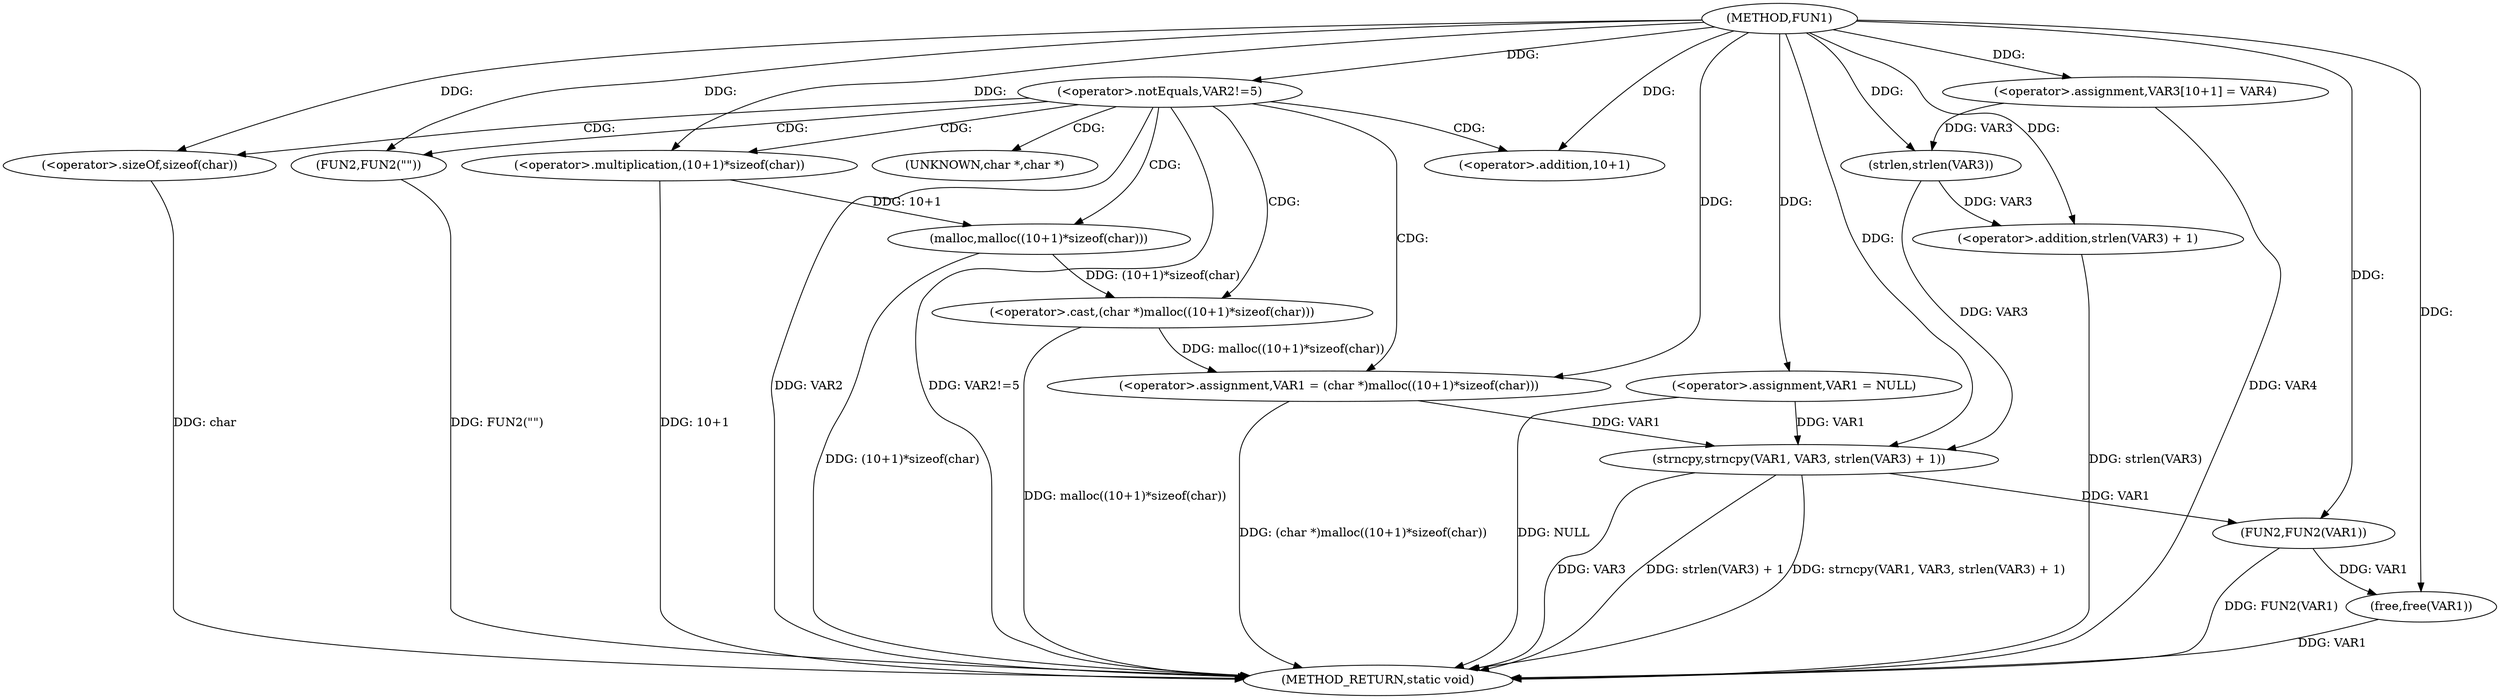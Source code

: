digraph FUN1 {  
"1000100" [label = "(METHOD,FUN1)" ]
"1000142" [label = "(METHOD_RETURN,static void)" ]
"1000103" [label = "(<operator>.assignment,VAR1 = NULL)" ]
"1000107" [label = "(<operator>.notEquals,VAR2!=5)" ]
"1000111" [label = "(FUN2,FUN2(\"\"))" ]
"1000115" [label = "(<operator>.assignment,VAR1 = (char *)malloc((10+1)*sizeof(char)))" ]
"1000117" [label = "(<operator>.cast,(char *)malloc((10+1)*sizeof(char)))" ]
"1000119" [label = "(malloc,malloc((10+1)*sizeof(char)))" ]
"1000120" [label = "(<operator>.multiplication,(10+1)*sizeof(char))" ]
"1000121" [label = "(<operator>.addition,10+1)" ]
"1000124" [label = "(<operator>.sizeOf,sizeof(char))" ]
"1000128" [label = "(<operator>.assignment,VAR3[10+1] = VAR4)" ]
"1000131" [label = "(strncpy,strncpy(VAR1, VAR3, strlen(VAR3) + 1))" ]
"1000134" [label = "(<operator>.addition,strlen(VAR3) + 1)" ]
"1000135" [label = "(strlen,strlen(VAR3))" ]
"1000138" [label = "(FUN2,FUN2(VAR1))" ]
"1000140" [label = "(free,free(VAR1))" ]
"1000118" [label = "(UNKNOWN,char *,char *)" ]
  "1000115" -> "1000142"  [ label = "DDG: (char *)malloc((10+1)*sizeof(char))"] 
  "1000128" -> "1000142"  [ label = "DDG: VAR4"] 
  "1000124" -> "1000142"  [ label = "DDG: char"] 
  "1000107" -> "1000142"  [ label = "DDG: VAR2"] 
  "1000107" -> "1000142"  [ label = "DDG: VAR2!=5"] 
  "1000103" -> "1000142"  [ label = "DDG: NULL"] 
  "1000140" -> "1000142"  [ label = "DDG: VAR1"] 
  "1000131" -> "1000142"  [ label = "DDG: VAR3"] 
  "1000117" -> "1000142"  [ label = "DDG: malloc((10+1)*sizeof(char))"] 
  "1000111" -> "1000142"  [ label = "DDG: FUN2(\"\")"] 
  "1000131" -> "1000142"  [ label = "DDG: strlen(VAR3) + 1"] 
  "1000120" -> "1000142"  [ label = "DDG: 10+1"] 
  "1000134" -> "1000142"  [ label = "DDG: strlen(VAR3)"] 
  "1000119" -> "1000142"  [ label = "DDG: (10+1)*sizeof(char)"] 
  "1000138" -> "1000142"  [ label = "DDG: FUN2(VAR1)"] 
  "1000131" -> "1000142"  [ label = "DDG: strncpy(VAR1, VAR3, strlen(VAR3) + 1)"] 
  "1000100" -> "1000103"  [ label = "DDG: "] 
  "1000100" -> "1000107"  [ label = "DDG: "] 
  "1000100" -> "1000111"  [ label = "DDG: "] 
  "1000117" -> "1000115"  [ label = "DDG: malloc((10+1)*sizeof(char))"] 
  "1000100" -> "1000115"  [ label = "DDG: "] 
  "1000119" -> "1000117"  [ label = "DDG: (10+1)*sizeof(char)"] 
  "1000120" -> "1000119"  [ label = "DDG: 10+1"] 
  "1000100" -> "1000120"  [ label = "DDG: "] 
  "1000100" -> "1000121"  [ label = "DDG: "] 
  "1000100" -> "1000124"  [ label = "DDG: "] 
  "1000100" -> "1000128"  [ label = "DDG: "] 
  "1000103" -> "1000131"  [ label = "DDG: VAR1"] 
  "1000115" -> "1000131"  [ label = "DDG: VAR1"] 
  "1000100" -> "1000131"  [ label = "DDG: "] 
  "1000135" -> "1000131"  [ label = "DDG: VAR3"] 
  "1000135" -> "1000134"  [ label = "DDG: VAR3"] 
  "1000128" -> "1000135"  [ label = "DDG: VAR3"] 
  "1000100" -> "1000135"  [ label = "DDG: "] 
  "1000100" -> "1000134"  [ label = "DDG: "] 
  "1000131" -> "1000138"  [ label = "DDG: VAR1"] 
  "1000100" -> "1000138"  [ label = "DDG: "] 
  "1000138" -> "1000140"  [ label = "DDG: VAR1"] 
  "1000100" -> "1000140"  [ label = "DDG: "] 
  "1000107" -> "1000121"  [ label = "CDG: "] 
  "1000107" -> "1000124"  [ label = "CDG: "] 
  "1000107" -> "1000119"  [ label = "CDG: "] 
  "1000107" -> "1000115"  [ label = "CDG: "] 
  "1000107" -> "1000120"  [ label = "CDG: "] 
  "1000107" -> "1000117"  [ label = "CDG: "] 
  "1000107" -> "1000118"  [ label = "CDG: "] 
  "1000107" -> "1000111"  [ label = "CDG: "] 
}
